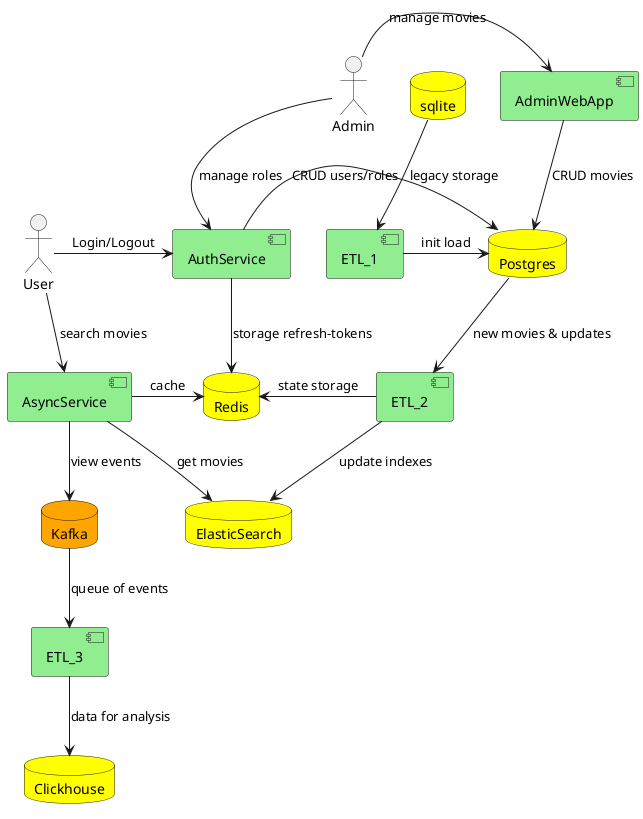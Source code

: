 @startuml
skinparam componentStyle uml2
actor Admin
actor User
component AdminWebApp #lightgreen
component AsyncService #lightgreen
component AuthService #lightgreen
component ETL_1 #lightgreen
component ETL_2 #lightgreen
component ETL_3 #lightgreen
database sqlite #yellow
database Postgres #yellow
database ElasticSearch #yellow
database Redis #yellow
database Kafka #orange
database Clickhouse #yellow

Admin -> AdminWebApp: manage movies
AdminWebApp -down-> Postgres: CRUD movies
sqlite -down-> ETL_1: legacy storage
ETL_1 -> Postgres: init load
Postgres -down-> ETL_2: new movies & updates
ETL_2 -down-> ElasticSearch: update indexes
ETL_2 -left-> Redis: state storage

User -> AuthService: Login/Logout
AsyncService -> Redis: cache
AuthService -> Postgres: CRUD users/roles
Admin -> AuthService: manage roles
AuthService -down-> Redis: storage refresh-tokens
User -> AsyncService: search movies
AsyncService -> ElasticSearch: get movies
AsyncService -down-> Kafka: view events
Kafka -down-> ETL_3: queue of events
ETL_3 -down-> Clickhouse: data for analysis

@enduml